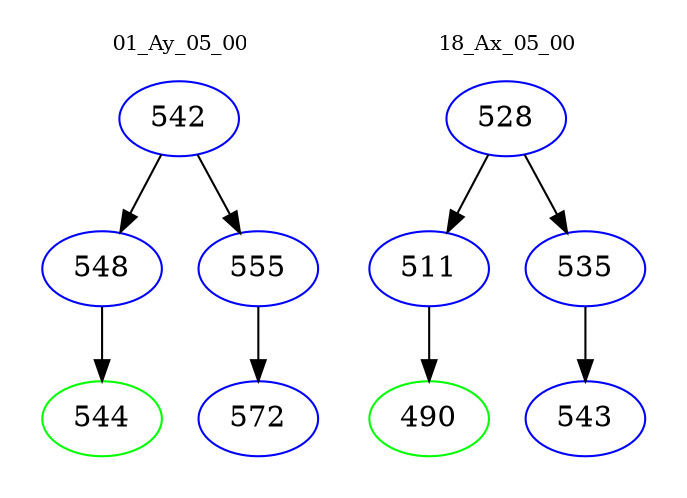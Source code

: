 digraph{
subgraph cluster_0 {
color = white
label = "01_Ay_05_00";
fontsize=10;
T0_542 [label="542", color="blue"]
T0_542 -> T0_548 [color="black"]
T0_548 [label="548", color="blue"]
T0_548 -> T0_544 [color="black"]
T0_544 [label="544", color="green"]
T0_542 -> T0_555 [color="black"]
T0_555 [label="555", color="blue"]
T0_555 -> T0_572 [color="black"]
T0_572 [label="572", color="blue"]
}
subgraph cluster_1 {
color = white
label = "18_Ax_05_00";
fontsize=10;
T1_528 [label="528", color="blue"]
T1_528 -> T1_511 [color="black"]
T1_511 [label="511", color="blue"]
T1_511 -> T1_490 [color="black"]
T1_490 [label="490", color="green"]
T1_528 -> T1_535 [color="black"]
T1_535 [label="535", color="blue"]
T1_535 -> T1_543 [color="black"]
T1_543 [label="543", color="blue"]
}
}
